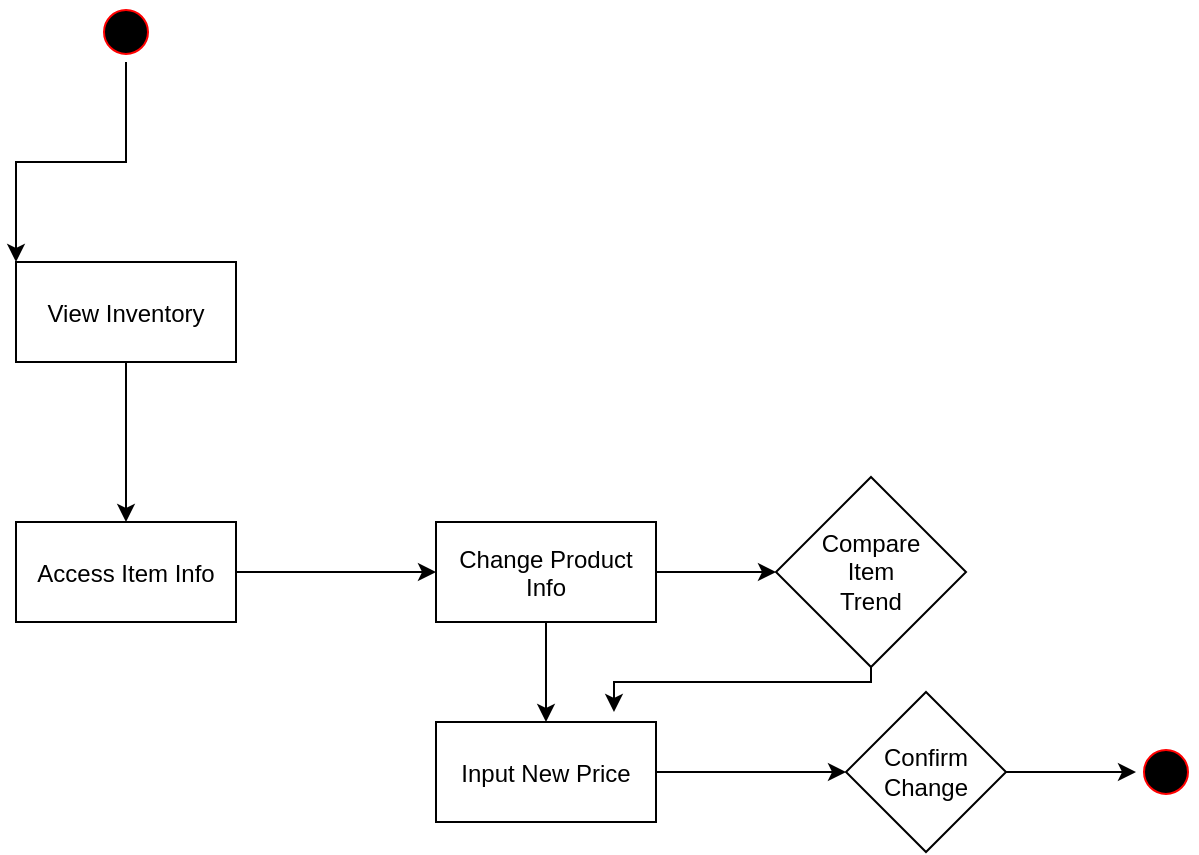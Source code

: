 <mxfile version="21.0.2" type="github">
  <diagram name="Page-1" id="x5ZLKTb9RCKDBkLMLuf5">
    <mxGraphModel dx="1600" dy="795" grid="1" gridSize="10" guides="1" tooltips="1" connect="1" arrows="1" fold="1" page="1" pageScale="1" pageWidth="3000" pageHeight="3000" math="0" shadow="0">
      <root>
        <mxCell id="0" />
        <mxCell id="1" parent="0" />
        <mxCell id="0F96_dvr6YBqth5a-uS6-13" value="" style="edgeStyle=orthogonalEdgeStyle;rounded=0;orthogonalLoop=1;jettySize=auto;html=1;" parent="1" source="0F96_dvr6YBqth5a-uS6-10" target="KxyoGD_ga8BzEu4N7mOD-8" edge="1">
          <mxGeometry relative="1" as="geometry" />
        </mxCell>
        <mxCell id="0F96_dvr6YBqth5a-uS6-8" value="" style="edgeStyle=orthogonalEdgeStyle;rounded=0;orthogonalLoop=1;jettySize=auto;html=1;entryX=0;entryY=0;entryDx=0;entryDy=0;" parent="1" source="KxyoGD_ga8BzEu4N7mOD-1" target="0F96_dvr6YBqth5a-uS6-9" edge="1">
          <mxGeometry relative="1" as="geometry">
            <mxPoint x="155" y="185" as="targetPoint" />
          </mxGeometry>
        </mxCell>
        <mxCell id="KxyoGD_ga8BzEu4N7mOD-1" value="" style="ellipse;shape=startState;fillColor=#000000;strokeColor=#ff0000;" parent="1" vertex="1">
          <mxGeometry x="140" y="60" width="30" height="30" as="geometry" />
        </mxCell>
        <mxCell id="0F96_dvr6YBqth5a-uS6-3" value="" style="edgeStyle=orthogonalEdgeStyle;rounded=0;orthogonalLoop=1;jettySize=auto;html=1;" parent="1" source="KxyoGD_ga8BzEu4N7mOD-8" target="0F96_dvr6YBqth5a-uS6-2" edge="1">
          <mxGeometry relative="1" as="geometry" />
        </mxCell>
        <mxCell id="0F96_dvr6YBqth5a-uS6-17" value="" style="edgeStyle=orthogonalEdgeStyle;rounded=0;orthogonalLoop=1;jettySize=auto;html=1;" parent="1" source="KxyoGD_ga8BzEu4N7mOD-8" target="0F96_dvr6YBqth5a-uS6-14" edge="1">
          <mxGeometry relative="1" as="geometry" />
        </mxCell>
        <mxCell id="KxyoGD_ga8BzEu4N7mOD-8" value="Change Product&#xa;Info" style="" parent="1" vertex="1">
          <mxGeometry x="310" y="320" width="110" height="50" as="geometry" />
        </mxCell>
        <mxCell id="AW8IPVEQHNutLo8pWSTY-7" value="" style="ellipse;shape=startState;fillColor=#000000;strokeColor=#ff0000;" parent="1" vertex="1">
          <mxGeometry x="660" y="430" width="30" height="30" as="geometry" />
        </mxCell>
        <mxCell id="0F96_dvr6YBqth5a-uS6-5" value="" style="edgeStyle=orthogonalEdgeStyle;rounded=0;orthogonalLoop=1;jettySize=auto;html=1;" parent="1" source="0F96_dvr6YBqth5a-uS6-2" target="0F96_dvr6YBqth5a-uS6-4" edge="1">
          <mxGeometry relative="1" as="geometry" />
        </mxCell>
        <mxCell id="0F96_dvr6YBqth5a-uS6-2" value="Input New Price" style="fillColor=rgb(255, 255, 255);strokeColor=rgb(0, 0, 0);fontColor=rgb(0, 0, 0);" parent="1" vertex="1">
          <mxGeometry x="310" y="420" width="110" height="50" as="geometry" />
        </mxCell>
        <mxCell id="0F96_dvr6YBqth5a-uS6-6" style="edgeStyle=orthogonalEdgeStyle;rounded=0;orthogonalLoop=1;jettySize=auto;html=1;exitX=1;exitY=0.5;exitDx=0;exitDy=0;" parent="1" source="0F96_dvr6YBqth5a-uS6-4" target="AW8IPVEQHNutLo8pWSTY-7" edge="1">
          <mxGeometry relative="1" as="geometry" />
        </mxCell>
        <mxCell id="0F96_dvr6YBqth5a-uS6-4" value="&lt;div&gt;Confirm&lt;/div&gt;&lt;div&gt;Change&lt;br&gt;&lt;/div&gt;" style="rhombus;whiteSpace=wrap;html=1;fillColor=rgb(255, 255, 255);strokeColor=rgb(0, 0, 0);fontColor=rgb(0, 0, 0);" parent="1" vertex="1">
          <mxGeometry x="515" y="405" width="80" height="80" as="geometry" />
        </mxCell>
        <mxCell id="0F96_dvr6YBqth5a-uS6-11" value="" style="edgeStyle=orthogonalEdgeStyle;rounded=0;orthogonalLoop=1;jettySize=auto;html=1;" parent="1" source="0F96_dvr6YBqth5a-uS6-9" target="0F96_dvr6YBqth5a-uS6-10" edge="1">
          <mxGeometry relative="1" as="geometry" />
        </mxCell>
        <mxCell id="0F96_dvr6YBqth5a-uS6-9" value="View Inventory" style="" parent="1" vertex="1">
          <mxGeometry x="100" y="190" width="110" height="50" as="geometry" />
        </mxCell>
        <mxCell id="0F96_dvr6YBqth5a-uS6-10" value="Access Item Info" style="fillColor=rgb(255, 255, 255);strokeColor=rgb(0, 0, 0);fontColor=rgb(0, 0, 0);" parent="1" vertex="1">
          <mxGeometry x="100" y="320" width="110" height="50" as="geometry" />
        </mxCell>
        <mxCell id="0F96_dvr6YBqth5a-uS6-18" style="edgeStyle=orthogonalEdgeStyle;rounded=0;orthogonalLoop=1;jettySize=auto;html=1;exitX=0.5;exitY=1;exitDx=0;exitDy=0;entryX=0.809;entryY=-0.1;entryDx=0;entryDy=0;entryPerimeter=0;" parent="1" source="0F96_dvr6YBqth5a-uS6-14" target="0F96_dvr6YBqth5a-uS6-2" edge="1">
          <mxGeometry relative="1" as="geometry">
            <Array as="points">
              <mxPoint x="528" y="400" />
              <mxPoint x="399" y="400" />
            </Array>
          </mxGeometry>
        </mxCell>
        <mxCell id="0F96_dvr6YBqth5a-uS6-14" value="&lt;div&gt;Compare &lt;br&gt;&lt;/div&gt;&lt;div&gt;Item&lt;/div&gt;&lt;div&gt;Trend&lt;br&gt;&lt;/div&gt;" style="rhombus;whiteSpace=wrap;html=1;fillColor=rgb(255, 255, 255);strokeColor=rgb(0, 0, 0);fontColor=rgb(0, 0, 0);" parent="1" vertex="1">
          <mxGeometry x="480" y="297.5" width="95" height="95" as="geometry" />
        </mxCell>
      </root>
    </mxGraphModel>
  </diagram>
</mxfile>
